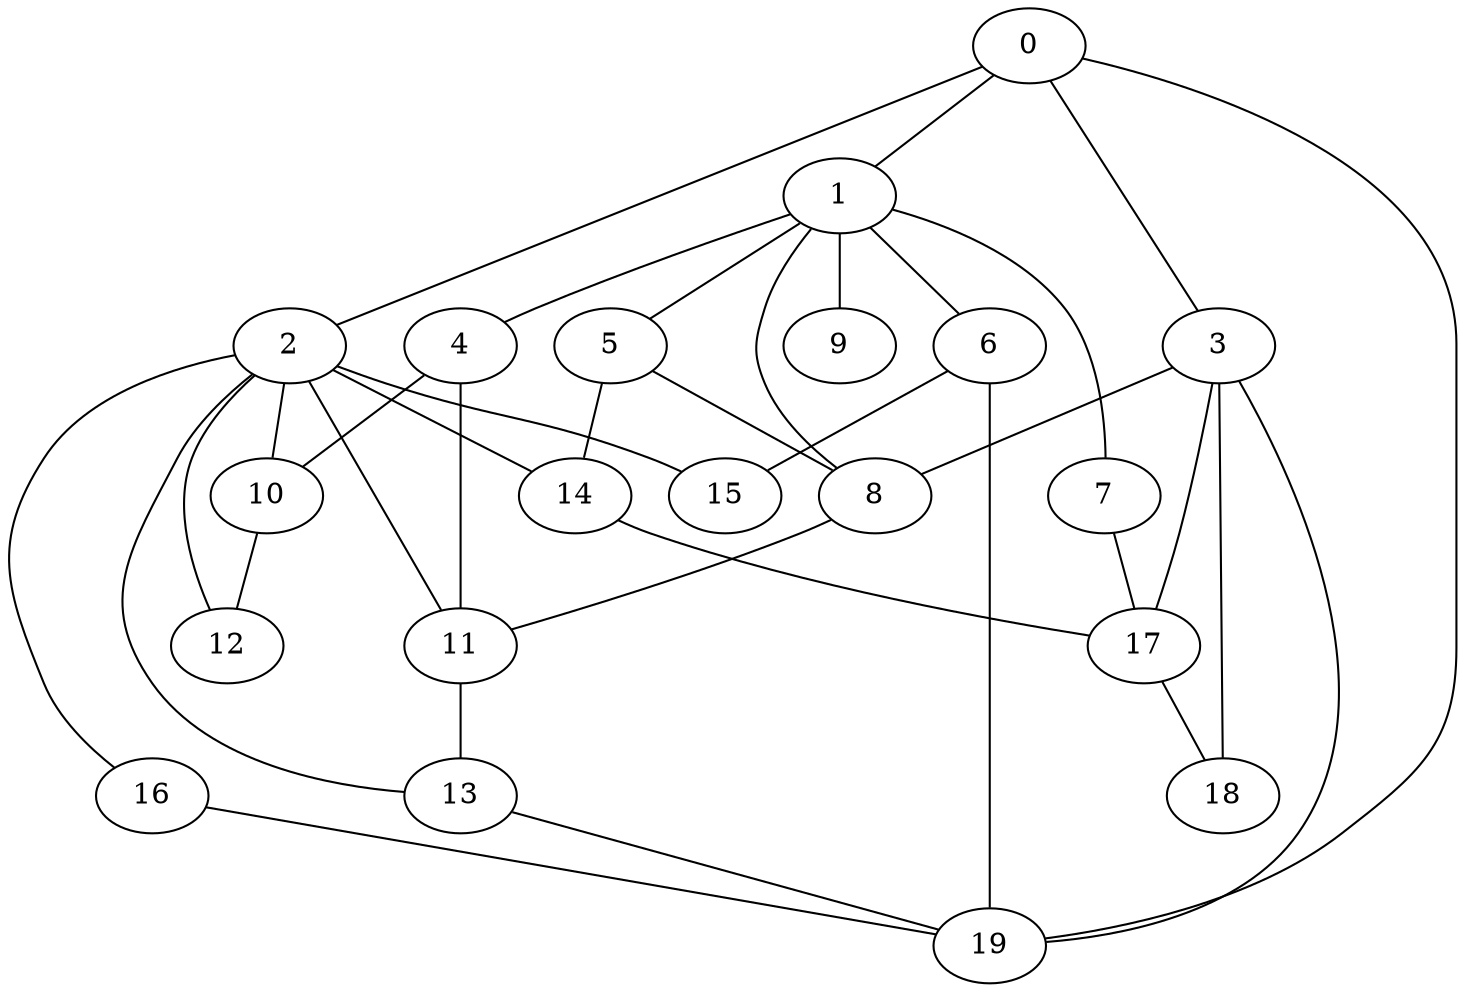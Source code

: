 
graph graphname {
    0 -- 1
0 -- 2
0 -- 3
0 -- 19
1 -- 4
1 -- 5
1 -- 6
1 -- 7
1 -- 8
1 -- 9
2 -- 10
2 -- 11
2 -- 12
2 -- 13
2 -- 14
2 -- 15
2 -- 16
3 -- 17
3 -- 18
3 -- 19
3 -- 8
4 -- 10
4 -- 11
5 -- 8
5 -- 14
6 -- 19
6 -- 15
7 -- 17
8 -- 11
10 -- 12
11 -- 13
13 -- 19
14 -- 17
16 -- 19
17 -- 18

}
